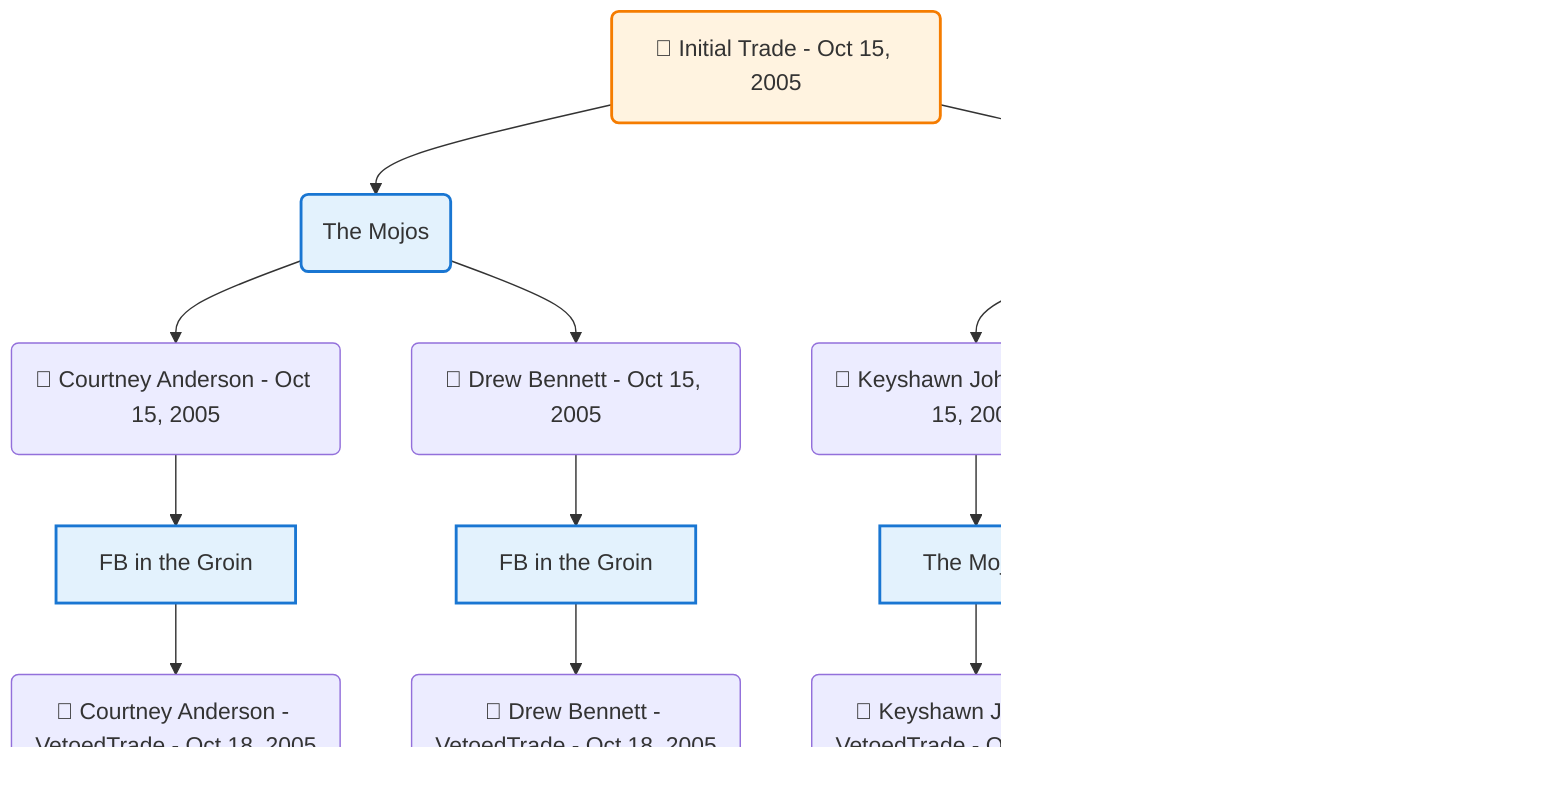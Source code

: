 flowchart TD

    TRADE_MAIN("🔄 Initial Trade - Oct 15, 2005")
    TEAM_1("The Mojos")
    TEAM_2("FB in the Groin")
    NODE_51b1b6bc-c5cd-4853-96b0-5ae3a06ed54f("🔄 Courtney Anderson - Oct 15, 2005")
    TEAM_f483ecf1-cd17-4991-854b-e52dfc957b45_3["FB in the Groin"]
    NODE_888f38e8-35cf-4a93-b103-bc191c9fd264("🔹 Courtney Anderson - VetoedTrade - Oct 18, 2005")
    NODE_afc7b834-187d-402d-891e-b7eb3c7ade38("🔄 Keyshawn Johnson - Oct 15, 2005")
    TEAM_bbe2d0ad-54cf-4c22-be82-b2a5f262a157_4["The Mojos"]
    NODE_12dca263-e7b4-41fc-b62c-1a5ff5d6cffe("🔹 Keyshawn Johnson - VetoedTrade - Oct 18, 2005")
    NODE_bf32fabe-6079-48fe-8eb7-cc97307b4144("🔄 Gus Frerotte - Oct 15, 2005")
    TEAM_bbe2d0ad-54cf-4c22-be82-b2a5f262a157_5["The Mojos"]
    NODE_9c9cccbe-b8d4-4f2e-93c7-f2ddcafe9d6c("🔹 Gus Frerotte - VetoedTrade - Oct 18, 2005")
    NODE_ac93e061-5d3c-4dcf-a0bb-d15148978993("🔄 Drew Bennett - Oct 15, 2005")
    TEAM_f483ecf1-cd17-4991-854b-e52dfc957b45_6["FB in the Groin"]
    NODE_50a7df38-c6d2-4bf8-83c8-40c00d1fd7f3("🔹 Drew Bennett - VetoedTrade - Oct 18, 2005")

    TRADE_MAIN --> TEAM_1
    TRADE_MAIN --> TEAM_2
    TEAM_1 --> NODE_51b1b6bc-c5cd-4853-96b0-5ae3a06ed54f
    NODE_51b1b6bc-c5cd-4853-96b0-5ae3a06ed54f --> TEAM_f483ecf1-cd17-4991-854b-e52dfc957b45_3
    TEAM_f483ecf1-cd17-4991-854b-e52dfc957b45_3 --> NODE_888f38e8-35cf-4a93-b103-bc191c9fd264
    TEAM_2 --> NODE_afc7b834-187d-402d-891e-b7eb3c7ade38
    NODE_afc7b834-187d-402d-891e-b7eb3c7ade38 --> TEAM_bbe2d0ad-54cf-4c22-be82-b2a5f262a157_4
    TEAM_bbe2d0ad-54cf-4c22-be82-b2a5f262a157_4 --> NODE_12dca263-e7b4-41fc-b62c-1a5ff5d6cffe
    TEAM_2 --> NODE_bf32fabe-6079-48fe-8eb7-cc97307b4144
    NODE_bf32fabe-6079-48fe-8eb7-cc97307b4144 --> TEAM_bbe2d0ad-54cf-4c22-be82-b2a5f262a157_5
    TEAM_bbe2d0ad-54cf-4c22-be82-b2a5f262a157_5 --> NODE_9c9cccbe-b8d4-4f2e-93c7-f2ddcafe9d6c
    TEAM_1 --> NODE_ac93e061-5d3c-4dcf-a0bb-d15148978993
    NODE_ac93e061-5d3c-4dcf-a0bb-d15148978993 --> TEAM_f483ecf1-cd17-4991-854b-e52dfc957b45_6
    TEAM_f483ecf1-cd17-4991-854b-e52dfc957b45_6 --> NODE_50a7df38-c6d2-4bf8-83c8-40c00d1fd7f3

    %% Node styling
    classDef teamNode fill:#e3f2fd,stroke:#1976d2,stroke-width:2px
    classDef tradeNode fill:#fff3e0,stroke:#f57c00,stroke-width:2px
    classDef playerNode fill:#f3e5f5,stroke:#7b1fa2,stroke-width:1px
    classDef nonRootPlayerNode fill:#f5f5f5,stroke:#757575,stroke-width:1px
    classDef endNode fill:#ffebee,stroke:#c62828,stroke-width:2px
    classDef waiverNode fill:#e8f5e8,stroke:#388e3c,stroke-width:2px
    classDef championshipNode fill:#fff9c4,stroke:#f57f17,stroke-width:3px

    class TEAM_1,TEAM_2,TEAM_f483ecf1-cd17-4991-854b-e52dfc957b45_3,TEAM_bbe2d0ad-54cf-4c22-be82-b2a5f262a157_4,TEAM_bbe2d0ad-54cf-4c22-be82-b2a5f262a157_5,TEAM_f483ecf1-cd17-4991-854b-e52dfc957b45_6 teamNode
    class TRADE_MAIN tradeNode